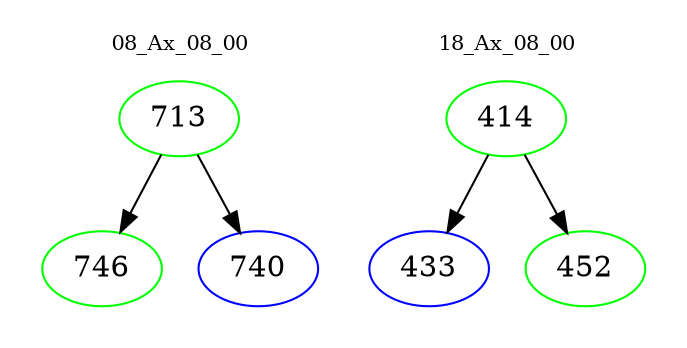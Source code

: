 digraph{
subgraph cluster_0 {
color = white
label = "08_Ax_08_00";
fontsize=10;
T0_713 [label="713", color="green"]
T0_713 -> T0_746 [color="black"]
T0_746 [label="746", color="green"]
T0_713 -> T0_740 [color="black"]
T0_740 [label="740", color="blue"]
}
subgraph cluster_1 {
color = white
label = "18_Ax_08_00";
fontsize=10;
T1_414 [label="414", color="green"]
T1_414 -> T1_433 [color="black"]
T1_433 [label="433", color="blue"]
T1_414 -> T1_452 [color="black"]
T1_452 [label="452", color="green"]
}
}
